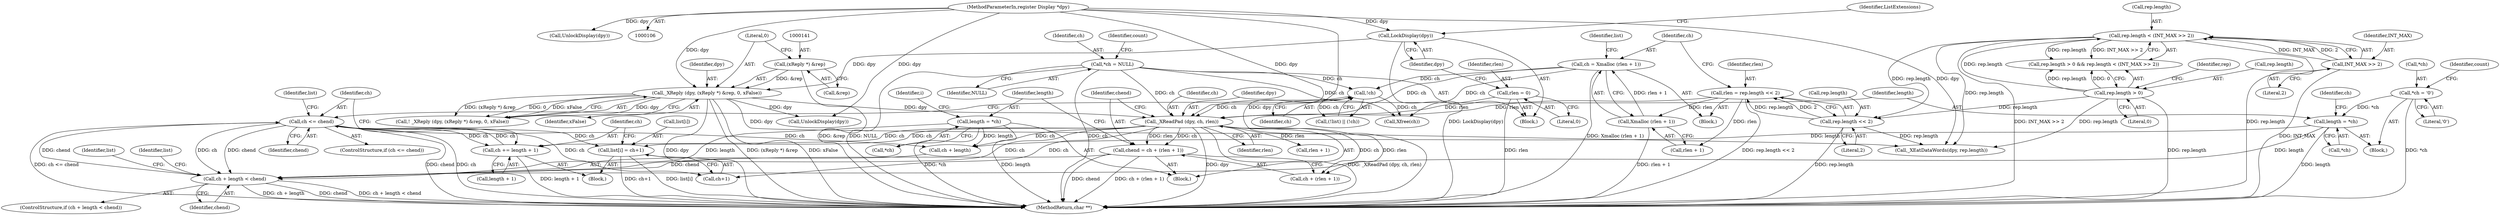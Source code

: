 digraph "1_libx11_b469da1430cdcee06e31c6251b83aede072a1ff0_1@array" {
"1000253" [label="(Call,list[i] = ch+1)"];
"1000266" [label="(Call,ch <= chend)"];
"1000260" [label="(Call,ch += length + 1)"];
"1000219" [label="(Call,_XReadPad (dpy, ch, rlen))"];
"1000138" [label="(Call,_XReply (dpy, (xReply *) &rep, 0, xFalse))"];
"1000131" [label="(Call,LockDisplay(dpy))"];
"1000107" [label="(MethodParameterIn,register Display *dpy)"];
"1000140" [label="(Call,(xReply *) &rep)"];
"1000116" [label="(Call,*ch = NULL)"];
"1000200" [label="(Call,!ch)"];
"1000190" [label="(Call,ch = Xmalloc (rlen + 1))"];
"1000192" [label="(Call,Xmalloc (rlen + 1))"];
"1000183" [label="(Call,rlen = rep.length << 2)"];
"1000185" [label="(Call,rep.length << 2)"];
"1000175" [label="(Call,rep.length < (INT_MAX >> 2))"];
"1000170" [label="(Call,rep.length > 0)"];
"1000179" [label="(Call,INT_MAX >> 2)"];
"1000128" [label="(Call,rlen = 0)"];
"1000247" [label="(Call,ch + length < chend)"];
"1000230" [label="(Call,length = *ch)"];
"1000270" [label="(Call,length = *ch)"];
"1000274" [label="(Call,*ch = '\0')"];
"1000223" [label="(Call,chend = ch + (rlen + 1))"];
"1000231" [label="(Identifier,length)"];
"1000200" [label="(Call,!ch)"];
"1000180" [label="(Identifier,INT_MAX)"];
"1000171" [label="(Call,rep.length)"];
"1000232" [label="(Call,*ch)"];
"1000177" [label="(Identifier,rep)"];
"1000191" [label="(Identifier,ch)"];
"1000262" [label="(Call,length + 1)"];
"1000134" [label="(Identifier,ListExtensions)"];
"1000257" [label="(Call,ch+1)"];
"1000290" [label="(Identifier,list)"];
"1000265" [label="(ControlStructure,if (ch <= chend))"];
"1000224" [label="(Identifier,chend)"];
"1000253" [label="(Call,list[i] = ch+1)"];
"1000270" [label="(Call,length = *ch)"];
"1000147" [label="(Call,UnlockDisplay(dpy))"];
"1000269" [label="(Block,)"];
"1000219" [label="(Call,_XReadPad (dpy, ch, rlen))"];
"1000247" [label="(Call,ch + length < chend)"];
"1000117" [label="(Identifier,ch)"];
"1000220" [label="(Identifier,dpy)"];
"1000140" [label="(Call,(xReply *) &rep)"];
"1000137" [label="(Call,! _XReply (dpy, (xReply *) &rep, 0, xFalse))"];
"1000284" [label="(Identifier,list)"];
"1000212" [label="(Call,UnlockDisplay(dpy))"];
"1000274" [label="(Call,*ch = '\0')"];
"1000130" [label="(Literal,0)"];
"1000109" [label="(Block,)"];
"1000279" [label="(Identifier,count)"];
"1000222" [label="(Identifier,rlen)"];
"1000116" [label="(Call,*ch = NULL)"];
"1000185" [label="(Call,rep.length << 2)"];
"1000227" [label="(Call,rlen + 1)"];
"1000181" [label="(Literal,2)"];
"1000170" [label="(Call,rep.length > 0)"];
"1000246" [label="(ControlStructure,if (ch + length < chend))"];
"1000255" [label="(Identifier,list)"];
"1000201" [label="(Identifier,ch)"];
"1000129" [label="(Identifier,rlen)"];
"1000192" [label="(Call,Xmalloc (rlen + 1))"];
"1000139" [label="(Identifier,dpy)"];
"1000128" [label="(Call,rlen = 0)"];
"1000276" [label="(Identifier,ch)"];
"1000190" [label="(Call,ch = Xmalloc (rlen + 1))"];
"1000261" [label="(Identifier,ch)"];
"1000122" [label="(Identifier,count)"];
"1000182" [label="(Block,)"];
"1000184" [label="(Identifier,rlen)"];
"1000107" [label="(MethodParameterIn,register Display *dpy)"];
"1000225" [label="(Call,ch + (rlen + 1))"];
"1000183" [label="(Call,rlen = rep.length << 2)"];
"1000223" [label="(Call,chend = ch + (rlen + 1))"];
"1000266" [label="(Call,ch <= chend)"];
"1000138" [label="(Call,_XReply (dpy, (xReply *) &rep, 0, xFalse))"];
"1000169" [label="(Call,rep.length > 0 && rep.length < (INT_MAX >> 2))"];
"1000186" [label="(Call,rep.length)"];
"1000131" [label="(Call,LockDisplay(dpy))"];
"1000236" [label="(Identifier,i)"];
"1000207" [label="(Call,_XEatDataWords(dpy, rep.length))"];
"1000260" [label="(Call,ch += length + 1)"];
"1000197" [label="(Call,(!list) || (!ch))"];
"1000199" [label="(Identifier,list)"];
"1000267" [label="(Identifier,ch)"];
"1000277" [label="(Literal,'\0')"];
"1000252" [label="(Block,)"];
"1000230" [label="(Call,length = *ch)"];
"1000205" [label="(Call,Xfree(ch))"];
"1000271" [label="(Identifier,length)"];
"1000145" [label="(Identifier,xFalse)"];
"1000176" [label="(Call,rep.length)"];
"1000179" [label="(Call,INT_MAX >> 2)"];
"1000158" [label="(Block,)"];
"1000189" [label="(Literal,2)"];
"1000254" [label="(Call,list[i])"];
"1000174" [label="(Literal,0)"];
"1000221" [label="(Identifier,ch)"];
"1000272" [label="(Call,*ch)"];
"1000175" [label="(Call,rep.length < (INT_MAX >> 2))"];
"1000142" [label="(Call,&rep)"];
"1000248" [label="(Call,ch + length)"];
"1000193" [label="(Call,rlen + 1)"];
"1000293" [label="(MethodReturn,char **)"];
"1000268" [label="(Identifier,chend)"];
"1000275" [label="(Call,*ch)"];
"1000251" [label="(Identifier,chend)"];
"1000144" [label="(Literal,0)"];
"1000118" [label="(Identifier,NULL)"];
"1000132" [label="(Identifier,dpy)"];
"1000253" -> "1000252"  [label="AST: "];
"1000253" -> "1000257"  [label="CFG: "];
"1000254" -> "1000253"  [label="AST: "];
"1000257" -> "1000253"  [label="AST: "];
"1000261" -> "1000253"  [label="CFG: "];
"1000253" -> "1000293"  [label="DDG: list[i]"];
"1000253" -> "1000293"  [label="DDG: ch+1"];
"1000266" -> "1000253"  [label="DDG: ch"];
"1000219" -> "1000253"  [label="DDG: ch"];
"1000266" -> "1000265"  [label="AST: "];
"1000266" -> "1000268"  [label="CFG: "];
"1000267" -> "1000266"  [label="AST: "];
"1000268" -> "1000266"  [label="AST: "];
"1000271" -> "1000266"  [label="CFG: "];
"1000284" -> "1000266"  [label="CFG: "];
"1000266" -> "1000293"  [label="DDG: chend"];
"1000266" -> "1000293"  [label="DDG: ch"];
"1000266" -> "1000293"  [label="DDG: ch <= chend"];
"1000266" -> "1000247"  [label="DDG: ch"];
"1000266" -> "1000247"  [label="DDG: chend"];
"1000266" -> "1000248"  [label="DDG: ch"];
"1000266" -> "1000257"  [label="DDG: ch"];
"1000266" -> "1000260"  [label="DDG: ch"];
"1000260" -> "1000266"  [label="DDG: ch"];
"1000247" -> "1000266"  [label="DDG: chend"];
"1000260" -> "1000252"  [label="AST: "];
"1000260" -> "1000262"  [label="CFG: "];
"1000261" -> "1000260"  [label="AST: "];
"1000262" -> "1000260"  [label="AST: "];
"1000267" -> "1000260"  [label="CFG: "];
"1000260" -> "1000293"  [label="DDG: length + 1"];
"1000219" -> "1000260"  [label="DDG: ch"];
"1000219" -> "1000158"  [label="AST: "];
"1000219" -> "1000222"  [label="CFG: "];
"1000220" -> "1000219"  [label="AST: "];
"1000221" -> "1000219"  [label="AST: "];
"1000222" -> "1000219"  [label="AST: "];
"1000224" -> "1000219"  [label="CFG: "];
"1000219" -> "1000293"  [label="DDG: _XReadPad (dpy, ch, rlen)"];
"1000219" -> "1000293"  [label="DDG: dpy"];
"1000138" -> "1000219"  [label="DDG: dpy"];
"1000107" -> "1000219"  [label="DDG: dpy"];
"1000116" -> "1000219"  [label="DDG: ch"];
"1000200" -> "1000219"  [label="DDG: ch"];
"1000190" -> "1000219"  [label="DDG: ch"];
"1000128" -> "1000219"  [label="DDG: rlen"];
"1000183" -> "1000219"  [label="DDG: rlen"];
"1000219" -> "1000223"  [label="DDG: ch"];
"1000219" -> "1000223"  [label="DDG: rlen"];
"1000219" -> "1000225"  [label="DDG: ch"];
"1000219" -> "1000225"  [label="DDG: rlen"];
"1000219" -> "1000227"  [label="DDG: rlen"];
"1000219" -> "1000247"  [label="DDG: ch"];
"1000219" -> "1000248"  [label="DDG: ch"];
"1000219" -> "1000257"  [label="DDG: ch"];
"1000138" -> "1000137"  [label="AST: "];
"1000138" -> "1000145"  [label="CFG: "];
"1000139" -> "1000138"  [label="AST: "];
"1000140" -> "1000138"  [label="AST: "];
"1000144" -> "1000138"  [label="AST: "];
"1000145" -> "1000138"  [label="AST: "];
"1000137" -> "1000138"  [label="CFG: "];
"1000138" -> "1000293"  [label="DDG: dpy"];
"1000138" -> "1000293"  [label="DDG: (xReply *) &rep"];
"1000138" -> "1000293"  [label="DDG: xFalse"];
"1000138" -> "1000137"  [label="DDG: dpy"];
"1000138" -> "1000137"  [label="DDG: (xReply *) &rep"];
"1000138" -> "1000137"  [label="DDG: 0"];
"1000138" -> "1000137"  [label="DDG: xFalse"];
"1000131" -> "1000138"  [label="DDG: dpy"];
"1000107" -> "1000138"  [label="DDG: dpy"];
"1000140" -> "1000138"  [label="DDG: &rep"];
"1000138" -> "1000147"  [label="DDG: dpy"];
"1000138" -> "1000207"  [label="DDG: dpy"];
"1000131" -> "1000109"  [label="AST: "];
"1000131" -> "1000132"  [label="CFG: "];
"1000132" -> "1000131"  [label="AST: "];
"1000134" -> "1000131"  [label="CFG: "];
"1000131" -> "1000293"  [label="DDG: LockDisplay(dpy)"];
"1000107" -> "1000131"  [label="DDG: dpy"];
"1000107" -> "1000106"  [label="AST: "];
"1000107" -> "1000293"  [label="DDG: dpy"];
"1000107" -> "1000147"  [label="DDG: dpy"];
"1000107" -> "1000207"  [label="DDG: dpy"];
"1000107" -> "1000212"  [label="DDG: dpy"];
"1000140" -> "1000142"  [label="CFG: "];
"1000141" -> "1000140"  [label="AST: "];
"1000142" -> "1000140"  [label="AST: "];
"1000144" -> "1000140"  [label="CFG: "];
"1000140" -> "1000293"  [label="DDG: &rep"];
"1000116" -> "1000109"  [label="AST: "];
"1000116" -> "1000118"  [label="CFG: "];
"1000117" -> "1000116"  [label="AST: "];
"1000118" -> "1000116"  [label="AST: "];
"1000122" -> "1000116"  [label="CFG: "];
"1000116" -> "1000293"  [label="DDG: ch"];
"1000116" -> "1000293"  [label="DDG: NULL"];
"1000116" -> "1000200"  [label="DDG: ch"];
"1000116" -> "1000205"  [label="DDG: ch"];
"1000200" -> "1000197"  [label="AST: "];
"1000200" -> "1000201"  [label="CFG: "];
"1000201" -> "1000200"  [label="AST: "];
"1000197" -> "1000200"  [label="CFG: "];
"1000200" -> "1000197"  [label="DDG: ch"];
"1000190" -> "1000200"  [label="DDG: ch"];
"1000200" -> "1000205"  [label="DDG: ch"];
"1000190" -> "1000182"  [label="AST: "];
"1000190" -> "1000192"  [label="CFG: "];
"1000191" -> "1000190"  [label="AST: "];
"1000192" -> "1000190"  [label="AST: "];
"1000199" -> "1000190"  [label="CFG: "];
"1000190" -> "1000293"  [label="DDG: Xmalloc (rlen + 1)"];
"1000192" -> "1000190"  [label="DDG: rlen + 1"];
"1000190" -> "1000205"  [label="DDG: ch"];
"1000192" -> "1000193"  [label="CFG: "];
"1000193" -> "1000192"  [label="AST: "];
"1000192" -> "1000293"  [label="DDG: rlen + 1"];
"1000183" -> "1000192"  [label="DDG: rlen"];
"1000183" -> "1000182"  [label="AST: "];
"1000183" -> "1000185"  [label="CFG: "];
"1000184" -> "1000183"  [label="AST: "];
"1000185" -> "1000183"  [label="AST: "];
"1000191" -> "1000183"  [label="CFG: "];
"1000183" -> "1000293"  [label="DDG: rep.length << 2"];
"1000185" -> "1000183"  [label="DDG: rep.length"];
"1000185" -> "1000183"  [label="DDG: 2"];
"1000183" -> "1000193"  [label="DDG: rlen"];
"1000185" -> "1000189"  [label="CFG: "];
"1000186" -> "1000185"  [label="AST: "];
"1000189" -> "1000185"  [label="AST: "];
"1000185" -> "1000293"  [label="DDG: rep.length"];
"1000175" -> "1000185"  [label="DDG: rep.length"];
"1000170" -> "1000185"  [label="DDG: rep.length"];
"1000185" -> "1000207"  [label="DDG: rep.length"];
"1000175" -> "1000169"  [label="AST: "];
"1000175" -> "1000179"  [label="CFG: "];
"1000176" -> "1000175"  [label="AST: "];
"1000179" -> "1000175"  [label="AST: "];
"1000169" -> "1000175"  [label="CFG: "];
"1000175" -> "1000293"  [label="DDG: INT_MAX >> 2"];
"1000175" -> "1000293"  [label="DDG: rep.length"];
"1000175" -> "1000169"  [label="DDG: rep.length"];
"1000175" -> "1000169"  [label="DDG: INT_MAX >> 2"];
"1000170" -> "1000175"  [label="DDG: rep.length"];
"1000179" -> "1000175"  [label="DDG: INT_MAX"];
"1000179" -> "1000175"  [label="DDG: 2"];
"1000175" -> "1000207"  [label="DDG: rep.length"];
"1000170" -> "1000169"  [label="AST: "];
"1000170" -> "1000174"  [label="CFG: "];
"1000171" -> "1000170"  [label="AST: "];
"1000174" -> "1000170"  [label="AST: "];
"1000177" -> "1000170"  [label="CFG: "];
"1000169" -> "1000170"  [label="CFG: "];
"1000170" -> "1000293"  [label="DDG: rep.length"];
"1000170" -> "1000169"  [label="DDG: rep.length"];
"1000170" -> "1000169"  [label="DDG: 0"];
"1000170" -> "1000207"  [label="DDG: rep.length"];
"1000179" -> "1000181"  [label="CFG: "];
"1000180" -> "1000179"  [label="AST: "];
"1000181" -> "1000179"  [label="AST: "];
"1000179" -> "1000293"  [label="DDG: INT_MAX"];
"1000128" -> "1000109"  [label="AST: "];
"1000128" -> "1000130"  [label="CFG: "];
"1000129" -> "1000128"  [label="AST: "];
"1000130" -> "1000128"  [label="AST: "];
"1000132" -> "1000128"  [label="CFG: "];
"1000128" -> "1000293"  [label="DDG: rlen"];
"1000247" -> "1000246"  [label="AST: "];
"1000247" -> "1000251"  [label="CFG: "];
"1000248" -> "1000247"  [label="AST: "];
"1000251" -> "1000247"  [label="AST: "];
"1000255" -> "1000247"  [label="CFG: "];
"1000290" -> "1000247"  [label="CFG: "];
"1000247" -> "1000293"  [label="DDG: ch + length"];
"1000247" -> "1000293"  [label="DDG: chend"];
"1000247" -> "1000293"  [label="DDG: ch + length < chend"];
"1000230" -> "1000247"  [label="DDG: length"];
"1000270" -> "1000247"  [label="DDG: length"];
"1000223" -> "1000247"  [label="DDG: chend"];
"1000230" -> "1000158"  [label="AST: "];
"1000230" -> "1000232"  [label="CFG: "];
"1000231" -> "1000230"  [label="AST: "];
"1000232" -> "1000230"  [label="AST: "];
"1000236" -> "1000230"  [label="CFG: "];
"1000230" -> "1000293"  [label="DDG: length"];
"1000230" -> "1000293"  [label="DDG: *ch"];
"1000230" -> "1000248"  [label="DDG: length"];
"1000270" -> "1000269"  [label="AST: "];
"1000270" -> "1000272"  [label="CFG: "];
"1000271" -> "1000270"  [label="AST: "];
"1000272" -> "1000270"  [label="AST: "];
"1000276" -> "1000270"  [label="CFG: "];
"1000270" -> "1000293"  [label="DDG: length"];
"1000270" -> "1000248"  [label="DDG: length"];
"1000274" -> "1000270"  [label="DDG: *ch"];
"1000274" -> "1000269"  [label="AST: "];
"1000274" -> "1000277"  [label="CFG: "];
"1000275" -> "1000274"  [label="AST: "];
"1000277" -> "1000274"  [label="AST: "];
"1000279" -> "1000274"  [label="CFG: "];
"1000274" -> "1000293"  [label="DDG: *ch"];
"1000223" -> "1000158"  [label="AST: "];
"1000223" -> "1000225"  [label="CFG: "];
"1000224" -> "1000223"  [label="AST: "];
"1000225" -> "1000223"  [label="AST: "];
"1000231" -> "1000223"  [label="CFG: "];
"1000223" -> "1000293"  [label="DDG: ch + (rlen + 1)"];
"1000223" -> "1000293"  [label="DDG: chend"];
}
